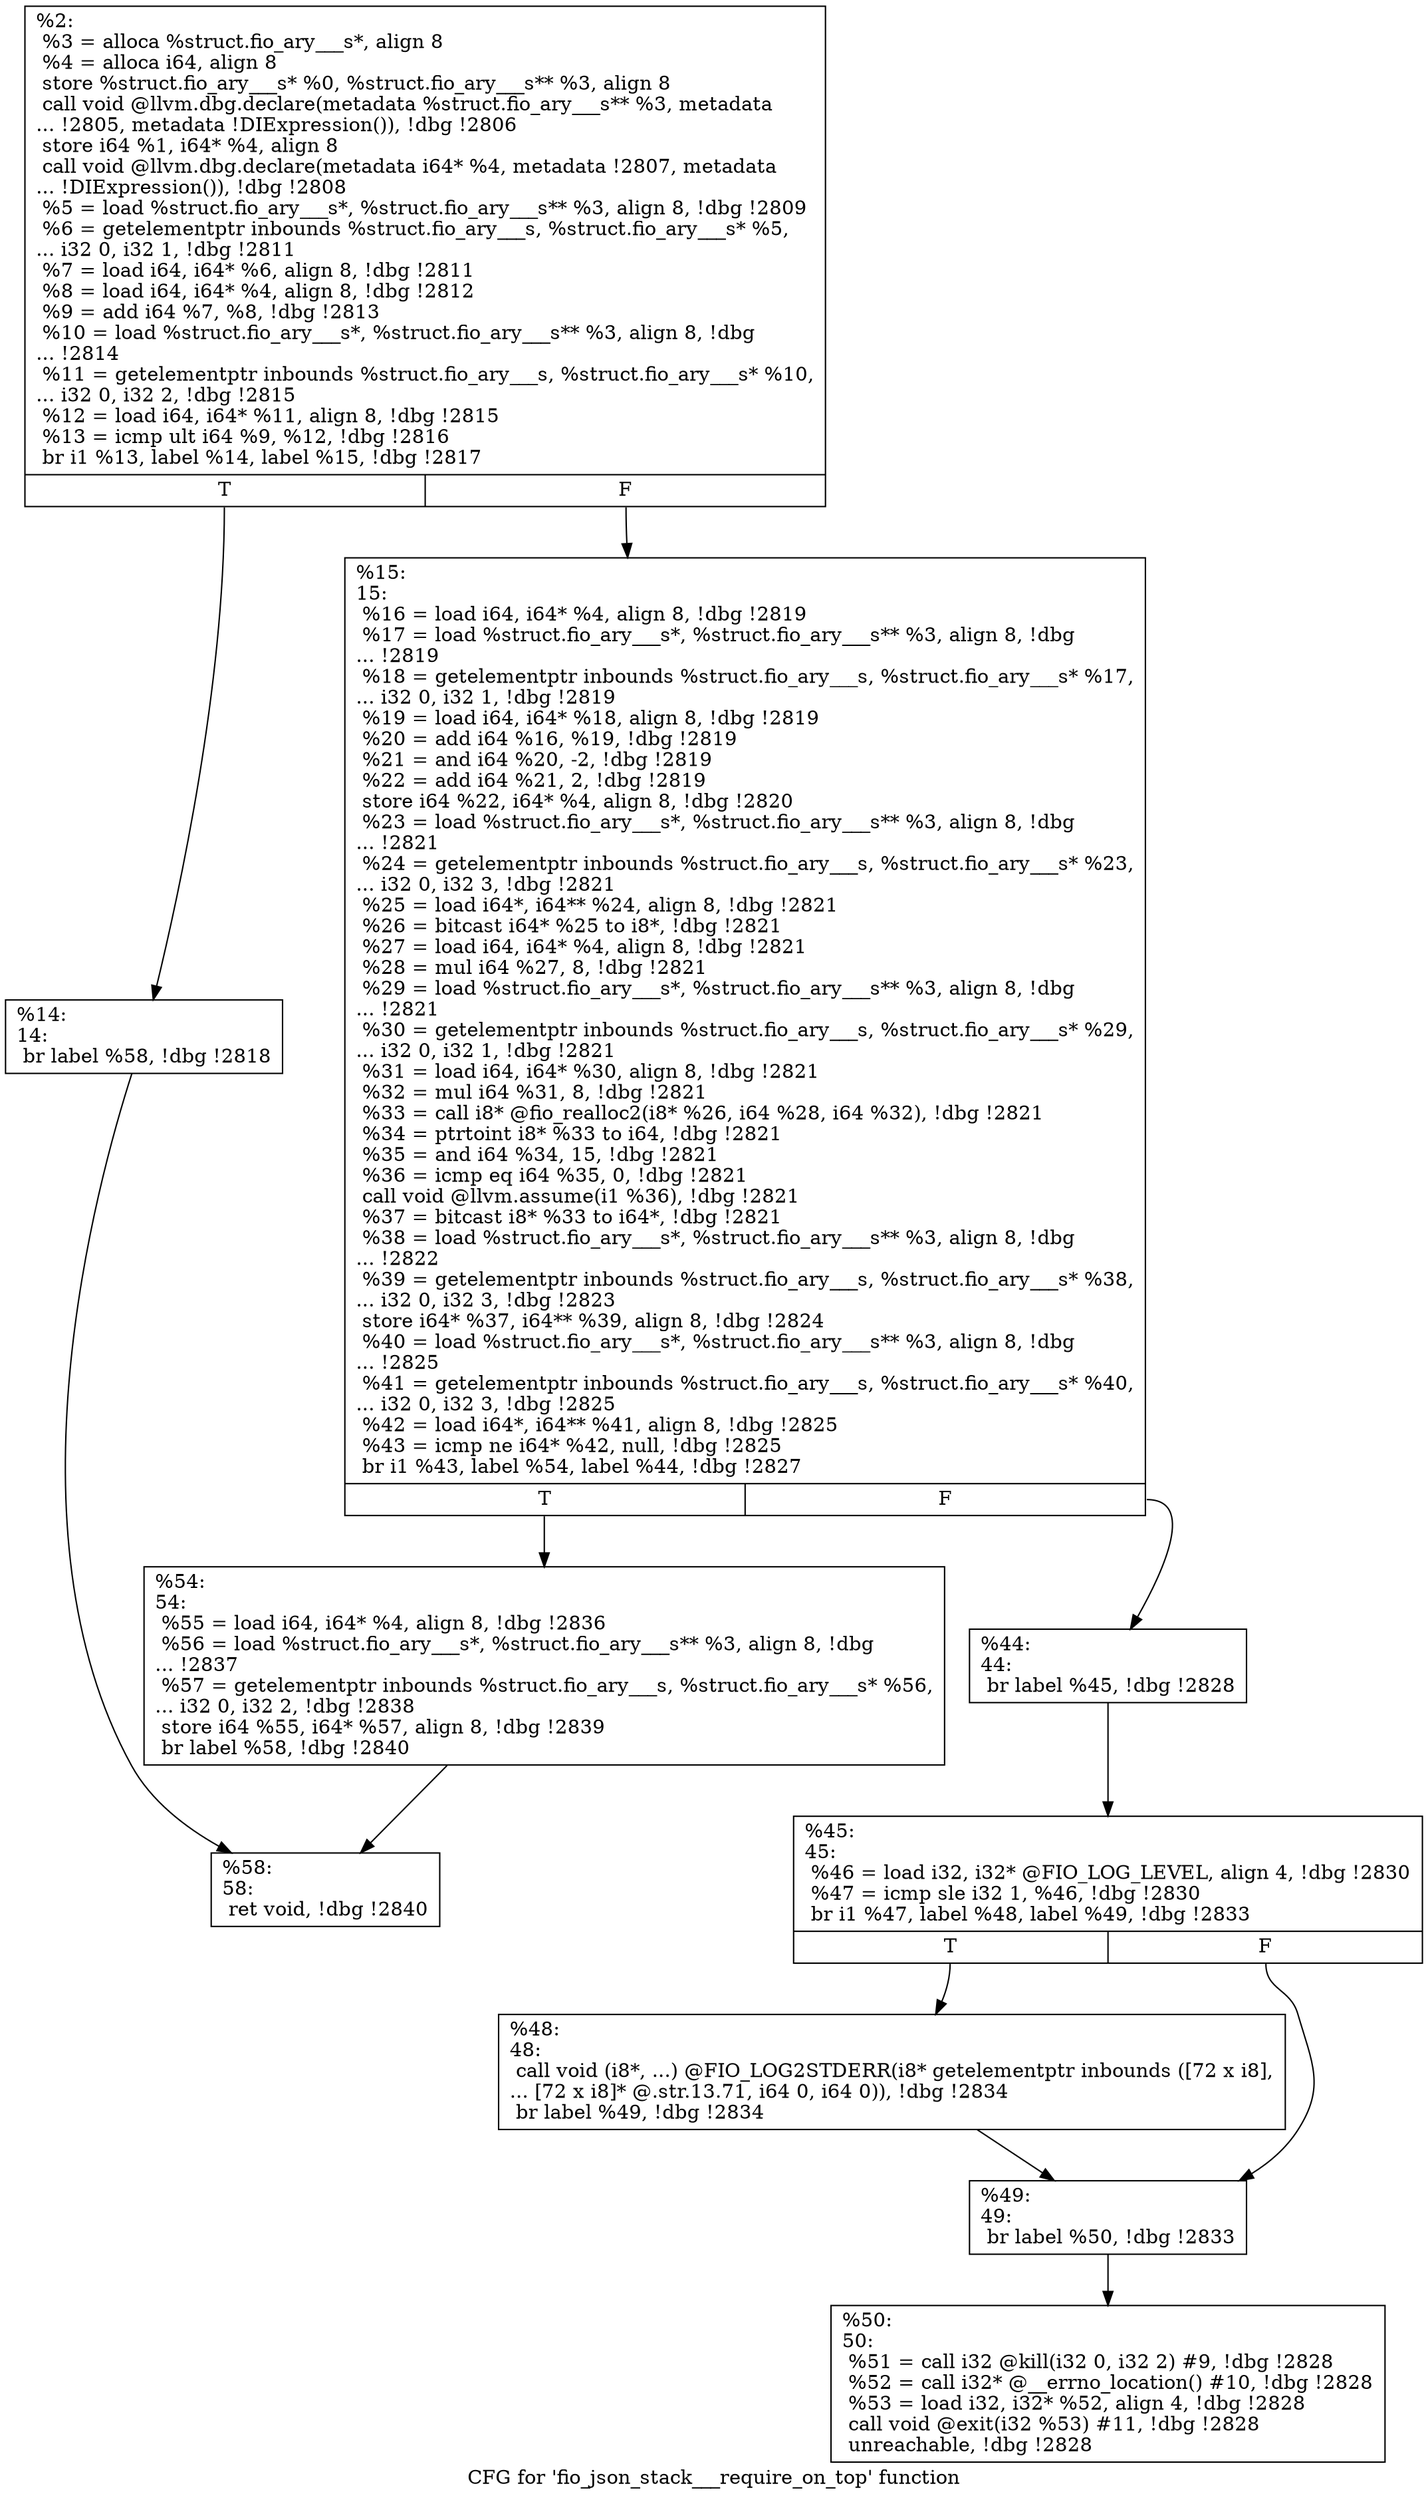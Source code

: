 digraph "CFG for 'fio_json_stack___require_on_top' function" {
	label="CFG for 'fio_json_stack___require_on_top' function";

	Node0x556851721f20 [shape=record,label="{%2:\l  %3 = alloca %struct.fio_ary___s*, align 8\l  %4 = alloca i64, align 8\l  store %struct.fio_ary___s* %0, %struct.fio_ary___s** %3, align 8\l  call void @llvm.dbg.declare(metadata %struct.fio_ary___s** %3, metadata\l... !2805, metadata !DIExpression()), !dbg !2806\l  store i64 %1, i64* %4, align 8\l  call void @llvm.dbg.declare(metadata i64* %4, metadata !2807, metadata\l... !DIExpression()), !dbg !2808\l  %5 = load %struct.fio_ary___s*, %struct.fio_ary___s** %3, align 8, !dbg !2809\l  %6 = getelementptr inbounds %struct.fio_ary___s, %struct.fio_ary___s* %5,\l... i32 0, i32 1, !dbg !2811\l  %7 = load i64, i64* %6, align 8, !dbg !2811\l  %8 = load i64, i64* %4, align 8, !dbg !2812\l  %9 = add i64 %7, %8, !dbg !2813\l  %10 = load %struct.fio_ary___s*, %struct.fio_ary___s** %3, align 8, !dbg\l... !2814\l  %11 = getelementptr inbounds %struct.fio_ary___s, %struct.fio_ary___s* %10,\l... i32 0, i32 2, !dbg !2815\l  %12 = load i64, i64* %11, align 8, !dbg !2815\l  %13 = icmp ult i64 %9, %12, !dbg !2816\l  br i1 %13, label %14, label %15, !dbg !2817\l|{<s0>T|<s1>F}}"];
	Node0x556851721f20:s0 -> Node0x556851722250;
	Node0x556851721f20:s1 -> Node0x556851724770;
	Node0x556851722250 [shape=record,label="{%14:\l14:                                               \l  br label %58, !dbg !2818\l}"];
	Node0x556851722250 -> Node0x5568517249a0;
	Node0x556851724770 [shape=record,label="{%15:\l15:                                               \l  %16 = load i64, i64* %4, align 8, !dbg !2819\l  %17 = load %struct.fio_ary___s*, %struct.fio_ary___s** %3, align 8, !dbg\l... !2819\l  %18 = getelementptr inbounds %struct.fio_ary___s, %struct.fio_ary___s* %17,\l... i32 0, i32 1, !dbg !2819\l  %19 = load i64, i64* %18, align 8, !dbg !2819\l  %20 = add i64 %16, %19, !dbg !2819\l  %21 = and i64 %20, -2, !dbg !2819\l  %22 = add i64 %21, 2, !dbg !2819\l  store i64 %22, i64* %4, align 8, !dbg !2820\l  %23 = load %struct.fio_ary___s*, %struct.fio_ary___s** %3, align 8, !dbg\l... !2821\l  %24 = getelementptr inbounds %struct.fio_ary___s, %struct.fio_ary___s* %23,\l... i32 0, i32 3, !dbg !2821\l  %25 = load i64*, i64** %24, align 8, !dbg !2821\l  %26 = bitcast i64* %25 to i8*, !dbg !2821\l  %27 = load i64, i64* %4, align 8, !dbg !2821\l  %28 = mul i64 %27, 8, !dbg !2821\l  %29 = load %struct.fio_ary___s*, %struct.fio_ary___s** %3, align 8, !dbg\l... !2821\l  %30 = getelementptr inbounds %struct.fio_ary___s, %struct.fio_ary___s* %29,\l... i32 0, i32 1, !dbg !2821\l  %31 = load i64, i64* %30, align 8, !dbg !2821\l  %32 = mul i64 %31, 8, !dbg !2821\l  %33 = call i8* @fio_realloc2(i8* %26, i64 %28, i64 %32), !dbg !2821\l  %34 = ptrtoint i8* %33 to i64, !dbg !2821\l  %35 = and i64 %34, 15, !dbg !2821\l  %36 = icmp eq i64 %35, 0, !dbg !2821\l  call void @llvm.assume(i1 %36), !dbg !2821\l  %37 = bitcast i8* %33 to i64*, !dbg !2821\l  %38 = load %struct.fio_ary___s*, %struct.fio_ary___s** %3, align 8, !dbg\l... !2822\l  %39 = getelementptr inbounds %struct.fio_ary___s, %struct.fio_ary___s* %38,\l... i32 0, i32 3, !dbg !2823\l  store i64* %37, i64** %39, align 8, !dbg !2824\l  %40 = load %struct.fio_ary___s*, %struct.fio_ary___s** %3, align 8, !dbg\l... !2825\l  %41 = getelementptr inbounds %struct.fio_ary___s, %struct.fio_ary___s* %40,\l... i32 0, i32 3, !dbg !2825\l  %42 = load i64*, i64** %41, align 8, !dbg !2825\l  %43 = icmp ne i64* %42, null, !dbg !2825\l  br i1 %43, label %54, label %44, !dbg !2827\l|{<s0>T|<s1>F}}"];
	Node0x556851724770:s0 -> Node0x556851724950;
	Node0x556851724770:s1 -> Node0x5568517247c0;
	Node0x5568517247c0 [shape=record,label="{%44:\l44:                                               \l  br label %45, !dbg !2828\l}"];
	Node0x5568517247c0 -> Node0x556851724810;
	Node0x556851724810 [shape=record,label="{%45:\l45:                                               \l  %46 = load i32, i32* @FIO_LOG_LEVEL, align 4, !dbg !2830\l  %47 = icmp sle i32 1, %46, !dbg !2830\l  br i1 %47, label %48, label %49, !dbg !2833\l|{<s0>T|<s1>F}}"];
	Node0x556851724810:s0 -> Node0x556851724860;
	Node0x556851724810:s1 -> Node0x5568517248b0;
	Node0x556851724860 [shape=record,label="{%48:\l48:                                               \l  call void (i8*, ...) @FIO_LOG2STDERR(i8* getelementptr inbounds ([72 x i8],\l... [72 x i8]* @.str.13.71, i64 0, i64 0)), !dbg !2834\l  br label %49, !dbg !2834\l}"];
	Node0x556851724860 -> Node0x5568517248b0;
	Node0x5568517248b0 [shape=record,label="{%49:\l49:                                               \l  br label %50, !dbg !2833\l}"];
	Node0x5568517248b0 -> Node0x556851724900;
	Node0x556851724900 [shape=record,label="{%50:\l50:                                               \l  %51 = call i32 @kill(i32 0, i32 2) #9, !dbg !2828\l  %52 = call i32* @__errno_location() #10, !dbg !2828\l  %53 = load i32, i32* %52, align 4, !dbg !2828\l  call void @exit(i32 %53) #11, !dbg !2828\l  unreachable, !dbg !2828\l}"];
	Node0x556851724950 [shape=record,label="{%54:\l54:                                               \l  %55 = load i64, i64* %4, align 8, !dbg !2836\l  %56 = load %struct.fio_ary___s*, %struct.fio_ary___s** %3, align 8, !dbg\l... !2837\l  %57 = getelementptr inbounds %struct.fio_ary___s, %struct.fio_ary___s* %56,\l... i32 0, i32 2, !dbg !2838\l  store i64 %55, i64* %57, align 8, !dbg !2839\l  br label %58, !dbg !2840\l}"];
	Node0x556851724950 -> Node0x5568517249a0;
	Node0x5568517249a0 [shape=record,label="{%58:\l58:                                               \l  ret void, !dbg !2840\l}"];
}
